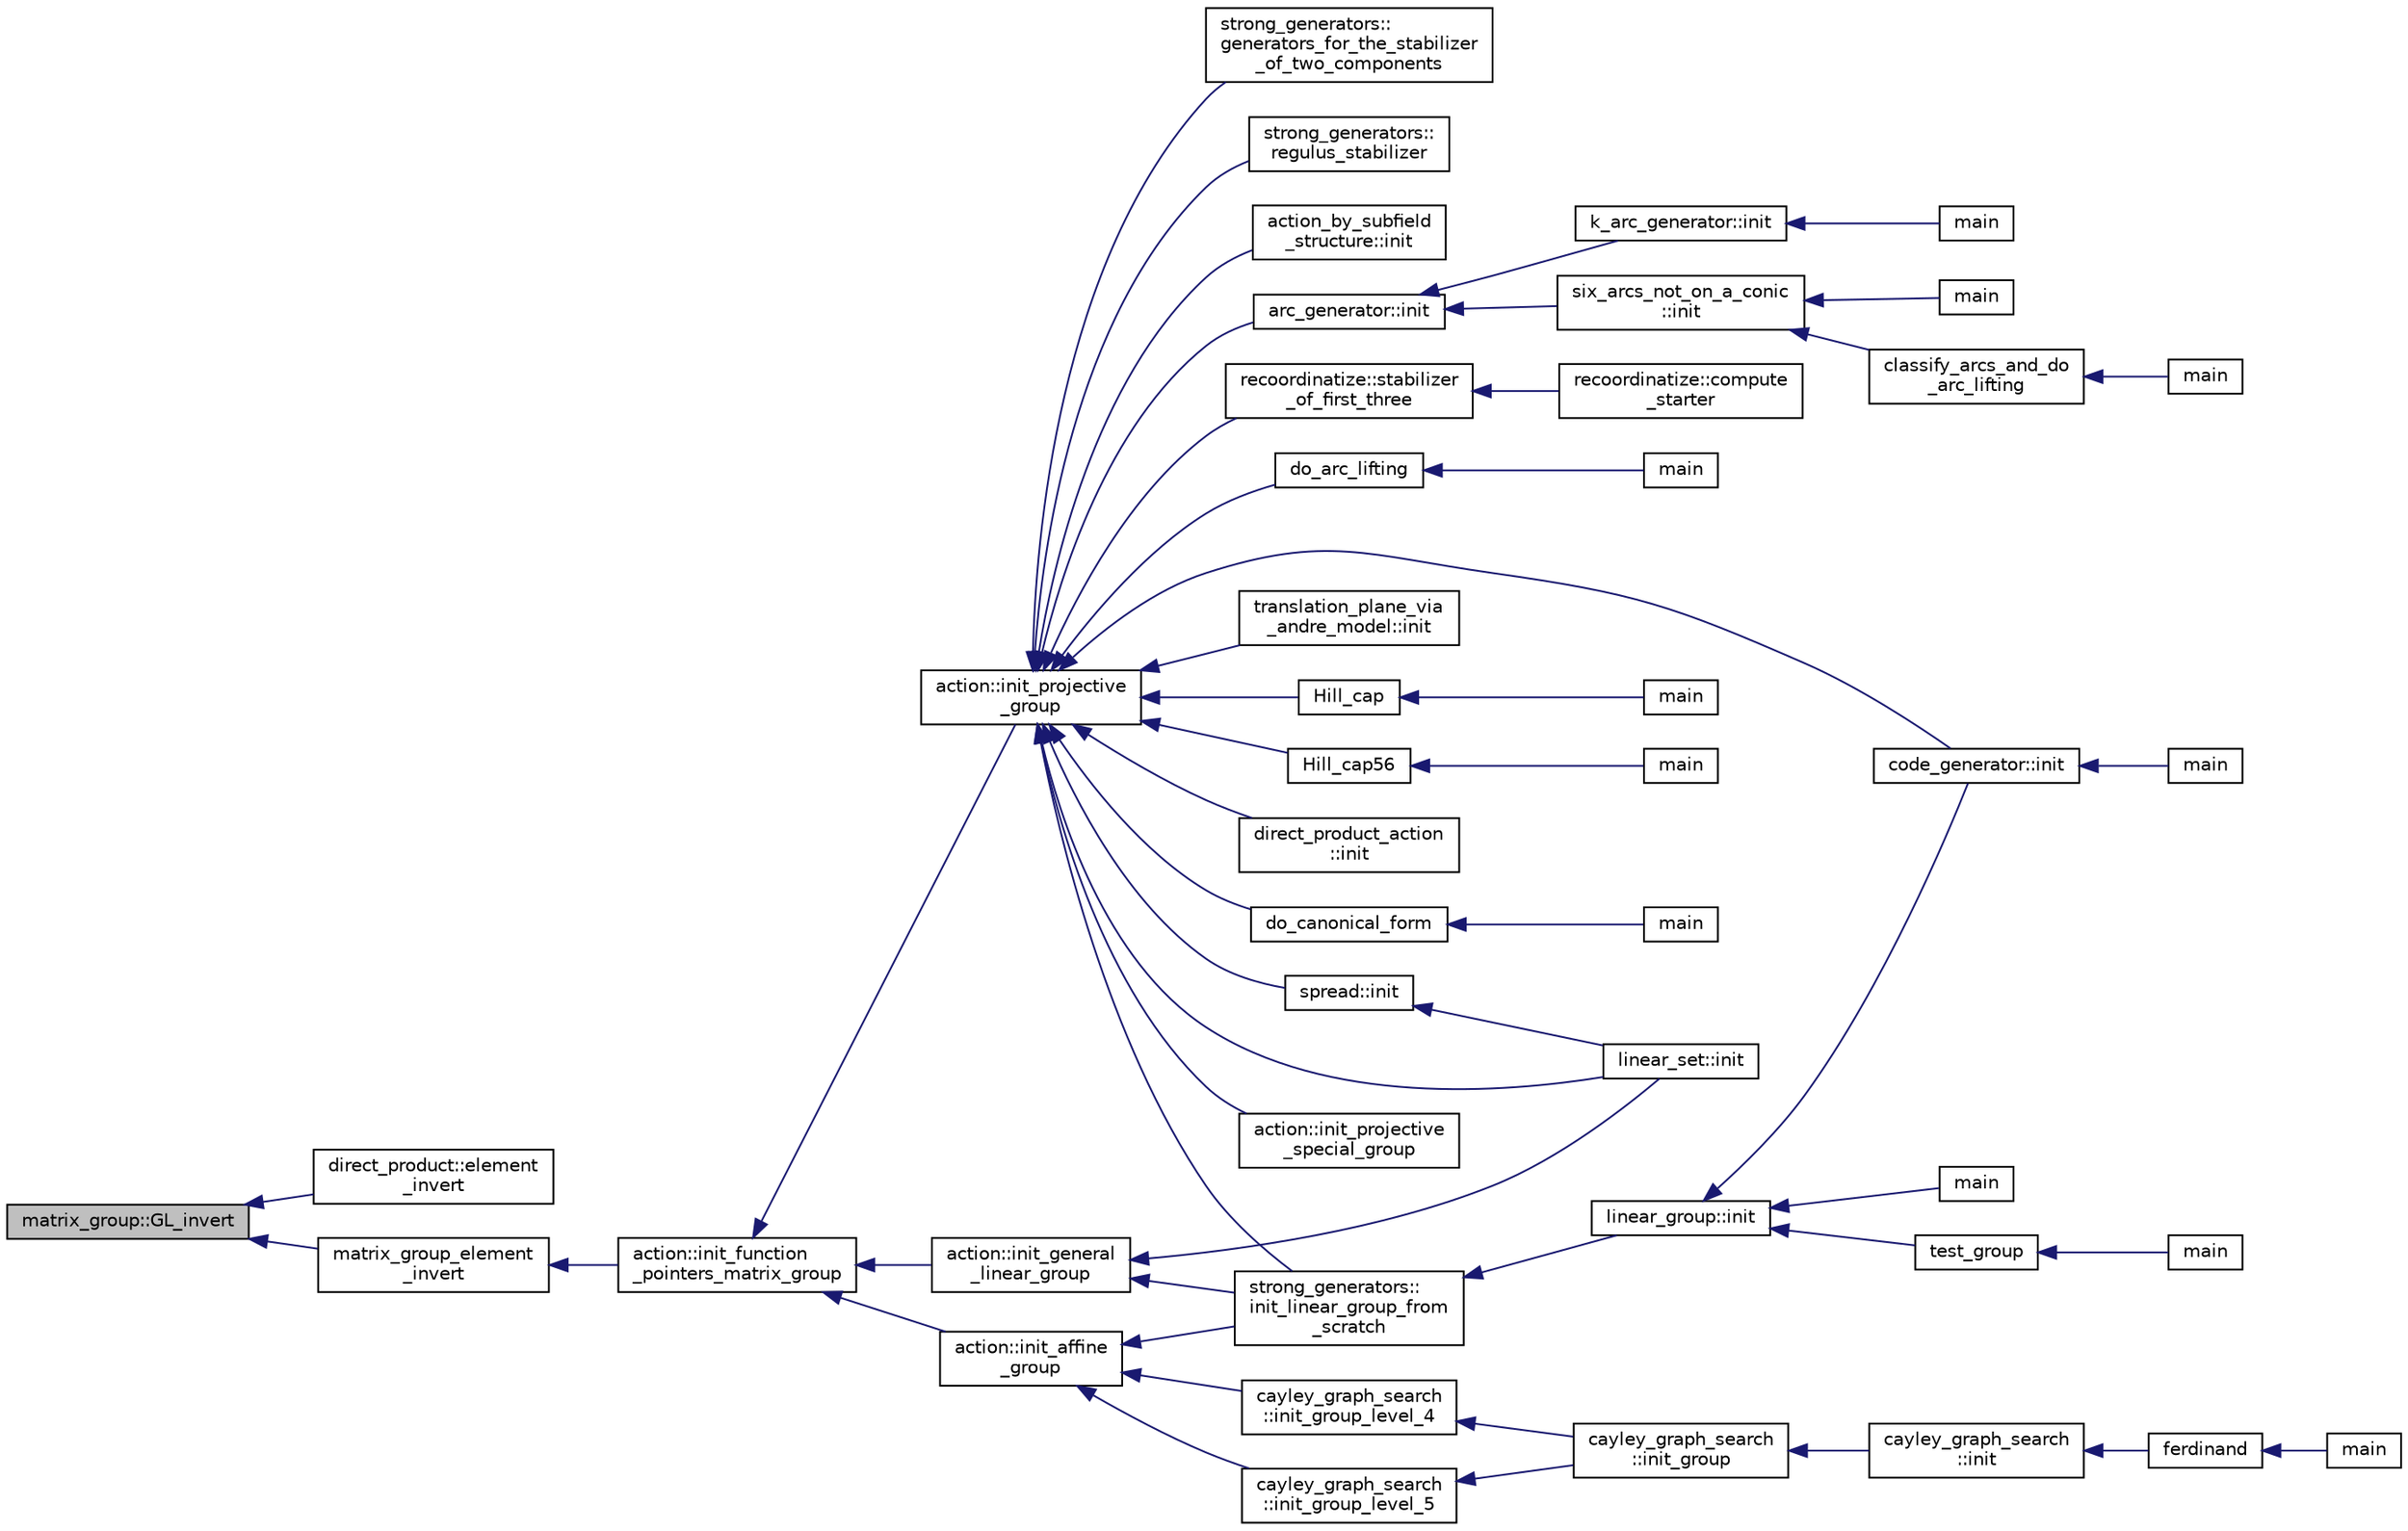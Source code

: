 digraph "matrix_group::GL_invert"
{
  edge [fontname="Helvetica",fontsize="10",labelfontname="Helvetica",labelfontsize="10"];
  node [fontname="Helvetica",fontsize="10",shape=record];
  rankdir="LR";
  Node612 [label="matrix_group::GL_invert",height=0.2,width=0.4,color="black", fillcolor="grey75", style="filled", fontcolor="black"];
  Node612 -> Node613 [dir="back",color="midnightblue",fontsize="10",style="solid",fontname="Helvetica"];
  Node613 [label="direct_product::element\l_invert",height=0.2,width=0.4,color="black", fillcolor="white", style="filled",URL="$dc/daf/classdirect__product.html#a27edb81f9f3e26c7ba3d5d2a7ac4a6ed"];
  Node612 -> Node614 [dir="back",color="midnightblue",fontsize="10",style="solid",fontname="Helvetica"];
  Node614 [label="matrix_group_element\l_invert",height=0.2,width=0.4,color="black", fillcolor="white", style="filled",URL="$da/d0a/interface__matrix__group_8_c.html#a7b91b9be761ab433dc1979fba0ff4885"];
  Node614 -> Node615 [dir="back",color="midnightblue",fontsize="10",style="solid",fontname="Helvetica"];
  Node615 [label="action::init_function\l_pointers_matrix_group",height=0.2,width=0.4,color="black", fillcolor="white", style="filled",URL="$d2/d86/classaction.html#a48cbc0106c21fdcb5ec74a9cf8f4e1d8"];
  Node615 -> Node616 [dir="back",color="midnightblue",fontsize="10",style="solid",fontname="Helvetica"];
  Node616 [label="action::init_projective\l_group",height=0.2,width=0.4,color="black", fillcolor="white", style="filled",URL="$d2/d86/classaction.html#ad943cb9d3828331bf5634c6dbfc31afd"];
  Node616 -> Node617 [dir="back",color="midnightblue",fontsize="10",style="solid",fontname="Helvetica"];
  Node617 [label="do_arc_lifting",height=0.2,width=0.4,color="black", fillcolor="white", style="filled",URL="$d5/d9e/arcs__orderly_8_c.html#a7367bc544c290322bdbd4545388a27a8"];
  Node617 -> Node618 [dir="back",color="midnightblue",fontsize="10",style="solid",fontname="Helvetica"];
  Node618 [label="main",height=0.2,width=0.4,color="black", fillcolor="white", style="filled",URL="$d5/d9e/arcs__orderly_8_c.html#a3c04138a5bfe5d72780bb7e82a18e627"];
  Node616 -> Node619 [dir="back",color="midnightblue",fontsize="10",style="solid",fontname="Helvetica"];
  Node619 [label="code_generator::init",height=0.2,width=0.4,color="black", fillcolor="white", style="filled",URL="$db/d37/classcode__generator.html#acfaa1e8badf6f30255203f499b130af8"];
  Node619 -> Node620 [dir="back",color="midnightblue",fontsize="10",style="solid",fontname="Helvetica"];
  Node620 [label="main",height=0.2,width=0.4,color="black", fillcolor="white", style="filled",URL="$d4/d4f/codes_8_c.html#a217dbf8b442f20279ea00b898af96f52"];
  Node616 -> Node621 [dir="back",color="midnightblue",fontsize="10",style="solid",fontname="Helvetica"];
  Node621 [label="direct_product_action\l::init",height=0.2,width=0.4,color="black", fillcolor="white", style="filled",URL="$d3/d78/classdirect__product__action.html#aad40060e5821c011cccaa65a5c4df64f"];
  Node616 -> Node622 [dir="back",color="midnightblue",fontsize="10",style="solid",fontname="Helvetica"];
  Node622 [label="Hill_cap",height=0.2,width=0.4,color="black", fillcolor="white", style="filled",URL="$da/d28/hill_8_c.html#a7c2543fe497e681d4b492b16ea7f933e"];
  Node622 -> Node623 [dir="back",color="midnightblue",fontsize="10",style="solid",fontname="Helvetica"];
  Node623 [label="main",height=0.2,width=0.4,color="black", fillcolor="white", style="filled",URL="$da/d28/hill_8_c.html#a217dbf8b442f20279ea00b898af96f52"];
  Node616 -> Node624 [dir="back",color="midnightblue",fontsize="10",style="solid",fontname="Helvetica"];
  Node624 [label="linear_set::init",height=0.2,width=0.4,color="black", fillcolor="white", style="filled",URL="$dd/d86/classlinear__set.html#a7ab24e84423749047d5465cb15505475"];
  Node616 -> Node625 [dir="back",color="midnightblue",fontsize="10",style="solid",fontname="Helvetica"];
  Node625 [label="Hill_cap56",height=0.2,width=0.4,color="black", fillcolor="white", style="filled",URL="$df/d74/tl__geometry_8h.html#ad7fc0ff2bf8455ab25e170c6930047a6"];
  Node625 -> Node626 [dir="back",color="midnightblue",fontsize="10",style="solid",fontname="Helvetica"];
  Node626 [label="main",height=0.2,width=0.4,color="black", fillcolor="white", style="filled",URL="$d4/d6e/make__something_8_c.html#a217dbf8b442f20279ea00b898af96f52"];
  Node616 -> Node627 [dir="back",color="midnightblue",fontsize="10",style="solid",fontname="Helvetica"];
  Node627 [label="do_canonical_form",height=0.2,width=0.4,color="black", fillcolor="white", style="filled",URL="$dc/dd4/group__actions_8h.html#afb9f4a331a8a017ea3b8b7d9ed8dcc88"];
  Node627 -> Node628 [dir="back",color="midnightblue",fontsize="10",style="solid",fontname="Helvetica"];
  Node628 [label="main",height=0.2,width=0.4,color="black", fillcolor="white", style="filled",URL="$d0/d2f/process_8_c.html#a3c04138a5bfe5d72780bb7e82a18e627"];
  Node616 -> Node629 [dir="back",color="midnightblue",fontsize="10",style="solid",fontname="Helvetica"];
  Node629 [label="action::init_projective\l_special_group",height=0.2,width=0.4,color="black", fillcolor="white", style="filled",URL="$d2/d86/classaction.html#a4c69f0e07dff8ba8ac2415faf69d55a4"];
  Node616 -> Node630 [dir="back",color="midnightblue",fontsize="10",style="solid",fontname="Helvetica"];
  Node630 [label="strong_generators::\linit_linear_group_from\l_scratch",height=0.2,width=0.4,color="black", fillcolor="white", style="filled",URL="$dc/d09/classstrong__generators.html#ad47ecfb9c141b65ed6aca34231d5a0d2"];
  Node630 -> Node631 [dir="back",color="midnightblue",fontsize="10",style="solid",fontname="Helvetica"];
  Node631 [label="linear_group::init",height=0.2,width=0.4,color="black", fillcolor="white", style="filled",URL="$df/d5a/classlinear__group.html#a8119aa9b882192ab422b12614b259f28"];
  Node631 -> Node619 [dir="back",color="midnightblue",fontsize="10",style="solid",fontname="Helvetica"];
  Node631 -> Node632 [dir="back",color="midnightblue",fontsize="10",style="solid",fontname="Helvetica"];
  Node632 [label="test_group",height=0.2,width=0.4,color="black", fillcolor="white", style="filled",URL="$d8/d03/analyze__q__designs_8_c.html#ad03444358d0b46e7aa4d88a806b44925"];
  Node632 -> Node633 [dir="back",color="midnightblue",fontsize="10",style="solid",fontname="Helvetica"];
  Node633 [label="main",height=0.2,width=0.4,color="black", fillcolor="white", style="filled",URL="$d8/d03/analyze__q__designs_8_c.html#a217dbf8b442f20279ea00b898af96f52"];
  Node631 -> Node634 [dir="back",color="midnightblue",fontsize="10",style="solid",fontname="Helvetica"];
  Node634 [label="main",height=0.2,width=0.4,color="black", fillcolor="white", style="filled",URL="$da/dd5/subspace__orbits__main_8_c.html#a217dbf8b442f20279ea00b898af96f52"];
  Node616 -> Node635 [dir="back",color="midnightblue",fontsize="10",style="solid",fontname="Helvetica"];
  Node635 [label="strong_generators::\lgenerators_for_the_stabilizer\l_of_two_components",height=0.2,width=0.4,color="black", fillcolor="white", style="filled",URL="$dc/d09/classstrong__generators.html#acd9ddc5b768e4cf3f2398383d5a8f3b2"];
  Node616 -> Node636 [dir="back",color="midnightblue",fontsize="10",style="solid",fontname="Helvetica"];
  Node636 [label="strong_generators::\lregulus_stabilizer",height=0.2,width=0.4,color="black", fillcolor="white", style="filled",URL="$dc/d09/classstrong__generators.html#a32e999d14b4168695f2e775ddf2ed7e7"];
  Node616 -> Node637 [dir="back",color="midnightblue",fontsize="10",style="solid",fontname="Helvetica"];
  Node637 [label="action_by_subfield\l_structure::init",height=0.2,width=0.4,color="black", fillcolor="white", style="filled",URL="$dd/d67/classaction__by__subfield__structure.html#a565b45607d3ebc3eaa0e910a6ce6a661"];
  Node616 -> Node638 [dir="back",color="midnightblue",fontsize="10",style="solid",fontname="Helvetica"];
  Node638 [label="arc_generator::init",height=0.2,width=0.4,color="black", fillcolor="white", style="filled",URL="$d4/d21/classarc__generator.html#ae614e18e9c641d67069fa27d48245cde"];
  Node638 -> Node639 [dir="back",color="midnightblue",fontsize="10",style="solid",fontname="Helvetica"];
  Node639 [label="k_arc_generator::init",height=0.2,width=0.4,color="black", fillcolor="white", style="filled",URL="$d6/dd8/classk__arc__generator.html#a6036d9f52ede9f8ca681505626b5361d"];
  Node639 -> Node640 [dir="back",color="midnightblue",fontsize="10",style="solid",fontname="Helvetica"];
  Node640 [label="main",height=0.2,width=0.4,color="black", fillcolor="white", style="filled",URL="$d6/d01/k__arc__generator__main_8_c.html#a217dbf8b442f20279ea00b898af96f52"];
  Node638 -> Node641 [dir="back",color="midnightblue",fontsize="10",style="solid",fontname="Helvetica"];
  Node641 [label="six_arcs_not_on_a_conic\l::init",height=0.2,width=0.4,color="black", fillcolor="white", style="filled",URL="$d8/de6/classsix__arcs__not__on__a__conic.html#a7a4d5cf8a098488729934cfa8a70944a"];
  Node641 -> Node642 [dir="back",color="midnightblue",fontsize="10",style="solid",fontname="Helvetica"];
  Node642 [label="classify_arcs_and_do\l_arc_lifting",height=0.2,width=0.4,color="black", fillcolor="white", style="filled",URL="$d6/dc3/arc__lifting__main_8_c.html#afdd7be16f16b8c71e9a72fe5f6a0b59c"];
  Node642 -> Node643 [dir="back",color="midnightblue",fontsize="10",style="solid",fontname="Helvetica"];
  Node643 [label="main",height=0.2,width=0.4,color="black", fillcolor="white", style="filled",URL="$d6/dc3/arc__lifting__main_8_c.html#a217dbf8b442f20279ea00b898af96f52"];
  Node641 -> Node644 [dir="back",color="midnightblue",fontsize="10",style="solid",fontname="Helvetica"];
  Node644 [label="main",height=0.2,width=0.4,color="black", fillcolor="white", style="filled",URL="$d2/dfa/create__surface__main_8_c.html#a217dbf8b442f20279ea00b898af96f52"];
  Node616 -> Node645 [dir="back",color="midnightblue",fontsize="10",style="solid",fontname="Helvetica"];
  Node645 [label="recoordinatize::stabilizer\l_of_first_three",height=0.2,width=0.4,color="black", fillcolor="white", style="filled",URL="$d3/d3c/classrecoordinatize.html#ae8a24e776a57f0ac4923f6ed1d1db6e6"];
  Node645 -> Node646 [dir="back",color="midnightblue",fontsize="10",style="solid",fontname="Helvetica"];
  Node646 [label="recoordinatize::compute\l_starter",height=0.2,width=0.4,color="black", fillcolor="white", style="filled",URL="$d3/d3c/classrecoordinatize.html#a274b399821488e5f6fb1adfbc8f8ebac"];
  Node616 -> Node647 [dir="back",color="midnightblue",fontsize="10",style="solid",fontname="Helvetica"];
  Node647 [label="spread::init",height=0.2,width=0.4,color="black", fillcolor="white", style="filled",URL="$da/dc1/classspread.html#aa2493aebcdd72c4472213711dfcc2ab6"];
  Node647 -> Node624 [dir="back",color="midnightblue",fontsize="10",style="solid",fontname="Helvetica"];
  Node616 -> Node648 [dir="back",color="midnightblue",fontsize="10",style="solid",fontname="Helvetica"];
  Node648 [label="translation_plane_via\l_andre_model::init",height=0.2,width=0.4,color="black", fillcolor="white", style="filled",URL="$d1/dcc/classtranslation__plane__via__andre__model.html#adb424599de168ade331979a9218ee07b"];
  Node615 -> Node649 [dir="back",color="midnightblue",fontsize="10",style="solid",fontname="Helvetica"];
  Node649 [label="action::init_affine\l_group",height=0.2,width=0.4,color="black", fillcolor="white", style="filled",URL="$d2/d86/classaction.html#a32c0c683b3071fef19d28ca4880b568a"];
  Node649 -> Node650 [dir="back",color="midnightblue",fontsize="10",style="solid",fontname="Helvetica"];
  Node650 [label="cayley_graph_search\l::init_group_level_4",height=0.2,width=0.4,color="black", fillcolor="white", style="filled",URL="$de/dae/classcayley__graph__search.html#a6593f90cd91bea8c23fe71acca05655e"];
  Node650 -> Node651 [dir="back",color="midnightblue",fontsize="10",style="solid",fontname="Helvetica"];
  Node651 [label="cayley_graph_search\l::init_group",height=0.2,width=0.4,color="black", fillcolor="white", style="filled",URL="$de/dae/classcayley__graph__search.html#adbce2e517a8ed979f53e8aeb043cf4ca"];
  Node651 -> Node652 [dir="back",color="midnightblue",fontsize="10",style="solid",fontname="Helvetica"];
  Node652 [label="cayley_graph_search\l::init",height=0.2,width=0.4,color="black", fillcolor="white", style="filled",URL="$de/dae/classcayley__graph__search.html#add9c6434abeaebac4a07bc03cb21672d"];
  Node652 -> Node653 [dir="back",color="midnightblue",fontsize="10",style="solid",fontname="Helvetica"];
  Node653 [label="ferdinand",height=0.2,width=0.4,color="black", fillcolor="white", style="filled",URL="$da/df3/ferdinand_8_c.html#a322b57727d23cf5a0932f11c30ea18d9"];
  Node653 -> Node654 [dir="back",color="midnightblue",fontsize="10",style="solid",fontname="Helvetica"];
  Node654 [label="main",height=0.2,width=0.4,color="black", fillcolor="white", style="filled",URL="$da/df3/ferdinand_8_c.html#a3c04138a5bfe5d72780bb7e82a18e627"];
  Node649 -> Node655 [dir="back",color="midnightblue",fontsize="10",style="solid",fontname="Helvetica"];
  Node655 [label="cayley_graph_search\l::init_group_level_5",height=0.2,width=0.4,color="black", fillcolor="white", style="filled",URL="$de/dae/classcayley__graph__search.html#ab4427f6ab65833dae31a18f44a5d6d7a"];
  Node655 -> Node651 [dir="back",color="midnightblue",fontsize="10",style="solid",fontname="Helvetica"];
  Node649 -> Node630 [dir="back",color="midnightblue",fontsize="10",style="solid",fontname="Helvetica"];
  Node615 -> Node656 [dir="back",color="midnightblue",fontsize="10",style="solid",fontname="Helvetica"];
  Node656 [label="action::init_general\l_linear_group",height=0.2,width=0.4,color="black", fillcolor="white", style="filled",URL="$d2/d86/classaction.html#a1ff1bf53f9073bfc76ff073e7af6f396"];
  Node656 -> Node624 [dir="back",color="midnightblue",fontsize="10",style="solid",fontname="Helvetica"];
  Node656 -> Node630 [dir="back",color="midnightblue",fontsize="10",style="solid",fontname="Helvetica"];
}
